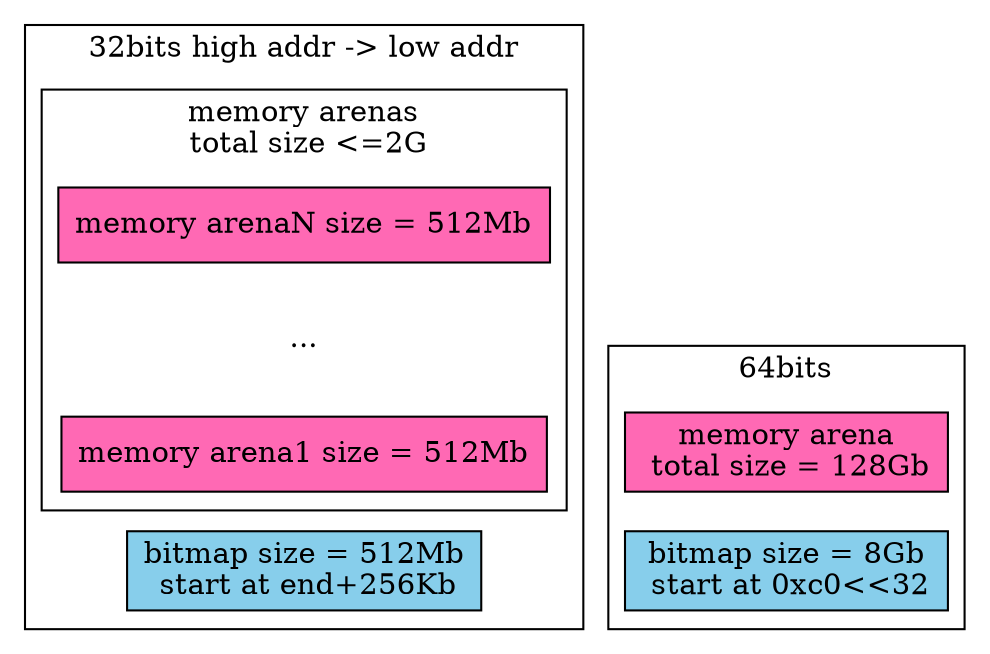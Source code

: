 digraph abc {
node [shape = "record"];
rankdir = LR;

	subgraph cluster_v32 {
		label = "32bits high addr -> low addr";
		subgraph cluster_arena32 {
			label = "memory arenas\n total size \<=2G"
			rankdir = TB
			arenaN [label = "memory\ arenaN size = 512Mb", style = "filled", fillcolor = "hotpink"];
			arenaOmit [label = "...", shape = "plaintext"];
			arena32 [label = "memory\ arena1 size = 512Mb", style = "filled", fillcolor = "hotpink"];
			{rank = "same"; arena32; arenaOmit;arenaN}
		}
		map32 [label = "bitmap size = 512Mb\n start at end+256Kb", style = "filled", fillcolor = "skyblue"];
	}

	subgraph cluster_v64 {
		label = "64bits";
		arena64 [label = "memory\ arena\n total size = 128Gb", style = "filled", fillcolor = "hotpink"];
		map64 [label = "bitmap size = 8Gb\n start at 0xc0\<\<32", style = "filled", fillcolor = "skyblue"];
		{rank = "same"; arena64; map64;}
	}

	map32 -> map64 [style = "invis"];
}
